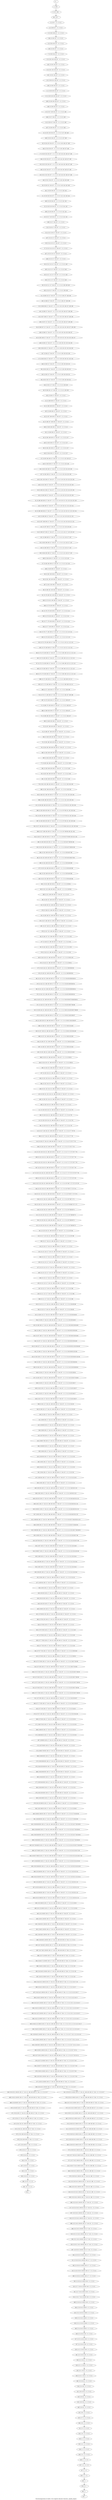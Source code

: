 digraph G {
graph [label="Tree-decomposition of width 15 for register allocator (function _handle_output)"]
0[label="0 | : "];
1[label="1 | 238 : "];
2[label="2 | 237 238 : "];
3[label="3 | 6 237 : 0 1 2 3 4 5 "];
4[label="4 | 6 236 237 : 0 1 2 3 4 5 "];
5[label="5 | 6 235 236 237 : 0 1 2 3 4 5 "];
6[label="6 | 6 234 235 237 : 0 1 2 3 4 5 "];
7[label="7 | 6 233 234 237 : 0 1 2 3 4 5 "];
8[label="8 | 6 232 233 234 237 : 0 1 2 3 4 5 "];
9[label="9 | 6 231 232 234 237 : 0 1 2 3 4 5 "];
10[label="10 | 6 230 231 234 237 : 0 1 2 3 4 5 "];
11[label="11 | 6 229 230 234 237 : 0 1 2 3 4 5 "];
12[label="12 | 6 228 229 230 234 237 : 0 1 2 3 4 5 "];
13[label="13 | 6 227 228 234 237 : 0 1 2 3 4 5 149 "];
14[label="14 | 6 226 227 234 237 : 0 1 2 3 4 5 149 "];
15[label="15 | 6 225 226 234 237 : 0 1 2 3 4 5 147 148 149 "];
16[label="16 | 6 224 225 234 237 : 0 1 2 3 4 5 145 146 147 148 "];
17[label="17 | 6 223 224 234 237 : 0 1 2 3 4 5 143 144 145 146 147 148 "];
18[label="18 | 6 222 223 234 237 : 0 1 2 3 4 5 143 144 145 146 147 148 "];
19[label="19 | 6 221 222 234 237 : 0 1 2 3 4 5 143 144 145 146 147 148 "];
20[label="20 | 6 220 221 234 237 : 0 1 2 3 4 5 143 144 145 146 "];
21[label="21 | 6 219 220 234 237 : 0 1 2 3 4 5 141 142 143 144 "];
22[label="22 | 6 218 219 234 237 : 0 1 2 3 4 5 141 142 "];
23[label="23 | 6 217 218 234 237 : 0 1 2 3 4 5 141 142 "];
24[label="24 | 6 216 217 234 237 : 0 1 2 3 4 5 "];
25[label="25 | 6 215 216 217 234 237 : 0 1 2 3 4 5 "];
26[label="26 | 6 214 215 217 234 237 : 0 1 2 3 4 5 "];
27[label="27 | 6 213 214 215 217 234 237 : 0 1 2 3 4 5 "];
28[label="28 | 6 212 213 217 234 237 : 0 1 2 3 4 5 140 "];
29[label="29 | 6 211 212 217 234 237 : 0 1 2 3 4 5 140 "];
30[label="30 | 6 210 211 217 234 237 : 0 1 2 3 4 5 138 139 140 "];
31[label="31 | 6 209 210 217 234 237 : 0 1 2 3 4 5 136 137 138 139 "];
32[label="32 | 6 208 209 217 234 237 : 0 1 2 3 4 5 132 133 136 137 138 139 "];
33[label="33 | 6 207 208 217 234 237 : 0 1 2 3 4 5 132 133 136 137 138 139 "];
34[label="34 | 6 206 207 217 234 237 : 0 1 2 3 4 5 132 133 134 135 136 137 138 139 "];
35[label="35 | 6 205 206 217 234 237 : 0 1 2 3 4 5 128 129 132 133 134 135 136 137 "];
36[label="36 | 6 204 205 217 234 237 : 0 1 2 3 4 5 128 129 132 133 134 135 "];
37[label="37 | 6 203 204 217 234 237 : 0 1 2 3 4 5 128 129 130 131 132 133 "];
38[label="38 | 6 202 203 217 234 237 : 0 1 2 3 4 5 128 129 130 131 "];
39[label="39 | 6 201 202 217 234 237 : 0 1 2 3 4 5 128 129 130 131 "];
40[label="40 | 6 200 201 217 234 237 : 0 1 2 3 4 5 128 129 "];
41[label="41 | 6 199 200 217 234 237 : 0 1 2 3 4 5 "];
42[label="42 | 6 198 199 200 217 234 237 : 0 1 2 3 4 5 "];
43[label="43 | 6 197 198 200 217 234 237 : 0 1 2 3 4 5 "];
44[label="44 | 6 196 197 198 200 217 234 237 : 0 1 2 3 4 5 "];
45[label="45 | 6 195 196 200 217 234 237 : 0 1 2 3 4 5 127 "];
46[label="46 | 6 194 195 200 217 234 237 : 0 1 2 3 4 5 127 "];
47[label="47 | 6 193 194 200 217 234 237 : 0 1 2 3 4 5 125 126 127 "];
48[label="48 | 6 192 193 200 217 234 237 : 0 1 2 3 4 5 123 124 125 126 "];
49[label="49 | 6 191 192 200 217 234 237 : 0 1 2 3 4 5 119 120 123 124 125 126 "];
50[label="50 | 6 190 191 200 217 234 237 : 0 1 2 3 4 5 119 120 123 124 125 126 "];
51[label="51 | 6 189 190 200 217 234 237 : 0 1 2 3 4 5 119 120 121 122 123 124 125 126 "];
52[label="52 | 6 188 189 200 217 234 237 : 0 1 2 3 4 5 115 116 119 120 121 122 123 124 "];
53[label="53 | 6 187 188 200 217 234 237 : 0 1 2 3 4 5 115 116 119 120 121 122 "];
54[label="54 | 6 186 187 200 217 234 237 : 0 1 2 3 4 5 115 116 117 118 119 120 "];
55[label="55 | 6 185 186 200 217 234 237 : 0 1 2 3 4 5 115 116 117 118 "];
56[label="56 | 6 184 185 200 217 234 237 : 0 1 2 3 4 5 115 116 117 118 "];
57[label="57 | 6 183 184 200 217 234 237 : 0 1 2 3 4 5 115 116 "];
58[label="58 | 6 182 183 200 217 234 237 : 0 1 2 3 4 5 "];
59[label="59 | 6 181 182 183 200 217 234 237 : 0 1 2 3 4 5 "];
60[label="60 | 6 180 181 183 200 217 234 237 : 0 1 2 3 4 5 "];
61[label="61 | 6 179 180 181 183 200 217 234 237 : 0 1 2 3 4 5 "];
62[label="62 | 6 178 179 183 200 217 234 237 : 0 1 2 3 4 5 114 "];
63[label="63 | 6 177 178 183 200 217 234 237 : 0 1 2 3 4 5 114 "];
64[label="64 | 6 176 177 183 200 217 234 237 : 0 1 2 3 4 5 112 113 114 "];
65[label="65 | 6 175 176 183 200 217 234 237 : 0 1 2 3 4 5 110 111 112 113 "];
66[label="66 | 6 174 175 183 200 217 234 237 : 0 1 2 3 4 5 108 109 110 111 112 113 "];
67[label="67 | 6 173 174 183 200 217 234 237 : 0 1 2 3 4 5 108 109 110 111 112 113 "];
68[label="68 | 6 172 173 183 200 217 234 237 : 0 1 2 3 4 5 108 109 110 111 112 113 "];
69[label="69 | 6 171 172 183 200 217 234 237 : 0 1 2 3 4 5 108 109 110 111 "];
70[label="70 | 6 170 171 183 200 217 234 237 : 0 1 2 3 4 5 106 107 108 109 "];
71[label="71 | 6 169 170 183 200 217 234 237 : 0 1 2 3 4 5 106 107 "];
72[label="72 | 6 168 169 183 200 217 234 237 : 0 1 2 3 4 5 106 107 "];
73[label="73 | 6 167 168 183 200 217 234 237 : 0 1 2 3 4 5 "];
74[label="74 | 6 166 167 168 183 200 217 234 237 : 0 1 2 3 4 5 "];
75[label="75 | 6 165 166 168 183 200 217 234 237 : 0 1 2 3 4 5 "];
76[label="76 | 6 164 165 166 168 183 200 217 234 237 : 0 1 2 3 4 5 "];
77[label="77 | 6 163 164 168 183 200 217 234 237 : 0 1 2 3 4 5 105 "];
78[label="78 | 6 162 163 168 183 200 217 234 237 : 0 1 2 3 4 5 105 "];
79[label="79 | 6 161 162 168 183 200 217 234 237 : 0 1 2 3 4 5 103 104 105 "];
80[label="80 | 6 160 161 168 183 200 217 234 237 : 0 1 2 3 4 5 101 102 103 104 "];
81[label="81 | 6 159 160 168 183 200 217 234 237 : 0 1 2 3 4 5 97 98 101 102 103 104 "];
82[label="82 | 6 158 159 168 183 200 217 234 237 : 0 1 2 3 4 5 97 98 101 102 103 104 "];
83[label="83 | 6 157 158 168 183 200 217 234 237 : 0 1 2 3 4 5 97 98 99 100 101 102 103 104 "];
84[label="84 | 6 156 157 168 183 200 217 234 237 : 0 1 2 3 4 5 93 94 97 98 99 100 101 102 "];
85[label="85 | 6 155 156 168 183 200 217 234 237 : 0 1 2 3 4 5 93 94 97 98 99 100 "];
86[label="86 | 6 154 155 168 183 200 217 234 237 : 0 1 2 3 4 5 93 94 95 96 97 98 "];
87[label="87 | 6 153 154 168 183 200 217 234 237 : 0 1 2 3 4 5 93 94 95 96 "];
88[label="88 | 6 152 153 168 183 200 217 234 237 : 0 1 2 3 4 5 93 94 95 96 "];
89[label="89 | 6 151 152 168 183 200 217 234 237 : 0 1 2 3 4 5 93 94 "];
90[label="90 | 6 150 151 168 183 200 217 234 237 : 0 1 2 3 4 5 "];
91[label="91 | 6 149 150 151 168 183 200 217 234 237 : 0 1 2 3 4 5 "];
92[label="92 | 6 148 149 151 168 183 200 217 234 237 : 0 1 2 3 4 5 "];
93[label="93 | 6 147 148 149 151 168 183 200 217 234 237 : 0 1 2 3 4 5 "];
94[label="94 | 6 146 147 151 168 183 200 217 234 237 : 0 1 2 3 4 5 92 "];
95[label="95 | 6 145 146 151 168 183 200 217 234 237 : 0 1 2 3 4 5 92 "];
96[label="96 | 6 144 145 151 168 183 200 217 234 237 : 0 1 2 3 4 5 90 91 92 "];
97[label="97 | 6 143 144 151 168 183 200 217 234 237 : 0 1 2 3 4 5 88 89 90 91 "];
98[label="98 | 6 142 143 151 168 183 200 217 234 237 : 0 1 2 3 4 5 84 85 88 89 90 91 "];
99[label="99 | 6 141 142 151 168 183 200 217 234 237 : 0 1 2 3 4 5 84 85 88 89 90 91 "];
100[label="100 | 6 140 141 151 168 183 200 217 234 237 : 0 1 2 3 4 5 84 85 86 87 88 89 90 91 "];
101[label="101 | 6 139 140 151 168 183 200 217 234 237 : 0 1 2 3 4 5 80 81 84 85 86 87 88 89 "];
102[label="102 | 6 138 139 151 168 183 200 217 234 237 : 0 1 2 3 4 5 80 81 84 85 86 87 "];
103[label="103 | 6 137 138 151 168 183 200 217 234 237 : 0 1 2 3 4 5 80 81 82 83 84 85 "];
104[label="104 | 6 136 137 151 168 183 200 217 234 237 : 0 1 2 3 4 5 80 81 82 83 "];
105[label="105 | 6 135 136 151 168 183 200 217 234 237 : 0 1 2 3 4 5 80 81 82 83 "];
106[label="106 | 6 134 135 151 168 183 200 217 234 237 : 0 1 2 3 4 5 80 81 "];
107[label="107 | 6 133 134 151 168 183 200 217 234 237 : 0 1 2 3 4 5 "];
108[label="108 | 6 132 133 134 151 168 183 200 217 234 237 : 0 1 2 3 4 5 "];
109[label="109 | 6 131 132 134 151 168 183 200 217 234 237 : 0 1 2 3 4 5 "];
110[label="110 | 6 130 131 132 134 151 168 183 200 217 234 237 : 0 1 2 3 4 5 "];
111[label="111 | 6 129 130 134 151 168 183 200 217 234 237 : 0 1 2 3 4 5 79 "];
112[label="112 | 6 128 129 134 151 168 183 200 217 234 237 : 0 1 2 3 4 5 79 "];
113[label="113 | 6 127 128 134 151 168 183 200 217 234 237 : 0 1 2 3 4 5 77 78 79 "];
114[label="114 | 6 126 127 134 151 168 183 200 217 234 237 : 0 1 2 3 4 5 75 76 77 78 "];
115[label="115 | 6 125 126 134 151 168 183 200 217 234 237 : 0 1 2 3 4 5 71 72 75 76 77 78 "];
116[label="116 | 6 124 125 134 151 168 183 200 217 234 237 : 0 1 2 3 4 5 71 72 75 76 77 78 "];
117[label="117 | 6 123 124 134 151 168 183 200 217 234 237 : 0 1 2 3 4 5 71 72 73 74 75 76 77 78 "];
118[label="118 | 6 122 123 134 151 168 183 200 217 234 237 : 0 1 2 3 4 5 67 68 71 72 73 74 75 76 "];
119[label="119 | 6 121 122 134 151 168 183 200 217 234 237 : 0 1 2 3 4 5 67 68 71 72 73 74 "];
120[label="120 | 6 120 121 134 151 168 183 200 217 234 237 : 0 1 2 3 4 5 67 68 69 70 71 72 "];
121[label="121 | 6 119 120 134 151 168 183 200 217 234 237 : 0 1 2 3 4 5 67 68 69 70 "];
122[label="122 | 6 118 119 134 151 168 183 200 217 234 237 : 0 1 2 3 4 5 67 68 69 70 "];
123[label="123 | 6 117 118 134 151 168 183 200 217 234 237 : 0 1 2 3 4 5 67 68 "];
124[label="124 | 6 116 117 134 151 168 183 200 217 234 237 : 0 1 2 3 4 5 "];
125[label="125 | 6 115 116 117 134 151 168 183 200 217 234 237 : 0 1 2 3 4 5 "];
126[label="126 | 6 114 115 117 134 151 168 183 200 217 234 237 : 0 1 2 3 4 5 "];
127[label="127 | 6 113 114 115 117 134 151 168 183 200 217 234 237 : 0 1 2 3 4 5 "];
128[label="128 | 6 112 113 117 134 151 168 183 200 217 234 237 : 0 1 2 3 4 5 66 "];
129[label="129 | 6 111 112 117 134 151 168 183 200 217 234 237 : 0 1 2 3 4 5 66 "];
130[label="130 | 6 110 111 117 134 151 168 183 200 217 234 237 : 0 1 2 3 4 5 64 65 66 "];
131[label="131 | 6 109 110 117 134 151 168 183 200 217 234 237 : 0 1 2 3 4 5 62 63 64 65 "];
132[label="132 | 6 108 109 117 134 151 168 183 200 217 234 237 : 0 1 2 3 4 5 58 59 62 63 64 65 "];
133[label="133 | 6 107 108 117 134 151 168 183 200 217 234 237 : 0 1 2 3 4 5 58 59 62 63 64 65 "];
134[label="134 | 6 106 107 117 134 151 168 183 200 217 234 237 : 0 1 2 3 4 5 58 59 60 61 62 63 64 65 "];
135[label="135 | 6 105 106 117 134 151 168 183 200 217 234 237 : 0 1 2 3 4 5 54 55 58 59 60 61 62 63 "];
136[label="136 | 6 104 105 117 134 151 168 183 200 217 234 237 : 0 1 2 3 4 5 54 55 58 59 60 61 "];
137[label="137 | 6 103 104 117 134 151 168 183 200 217 234 237 : 0 1 2 3 4 5 54 55 56 57 58 59 "];
138[label="138 | 6 102 103 117 134 151 168 183 200 217 234 237 : 0 1 2 3 4 5 54 55 56 57 "];
139[label="139 | 6 101 102 117 134 151 168 183 200 217 234 237 : 0 1 2 3 4 5 54 55 56 57 "];
140[label="140 | 6 100 101 117 134 151 168 183 200 217 234 237 : 0 1 2 3 4 5 54 55 "];
141[label="141 | 6 99 100 117 134 151 168 183 200 217 234 237 : 0 1 2 3 4 5 "];
142[label="142 | 6 98 99 100 117 134 151 168 183 200 217 234 237 : 0 1 2 3 4 5 "];
143[label="143 | 6 97 98 100 117 134 151 168 183 200 217 234 237 : 0 1 2 3 4 5 "];
144[label="144 | 6 96 97 98 100 117 134 151 168 183 200 217 234 237 : 0 1 2 3 4 5 "];
145[label="145 | 6 95 96 100 117 134 151 168 183 200 217 234 237 : 0 1 2 3 4 5 53 "];
146[label="146 | 6 94 95 100 117 134 151 168 183 200 217 234 237 : 0 1 2 3 4 5 53 "];
147[label="147 | 6 93 94 100 117 134 151 168 183 200 217 234 237 : 0 1 2 3 4 5 51 52 53 "];
148[label="148 | 6 92 93 100 117 134 151 168 183 200 217 234 237 : 0 1 2 3 4 5 49 50 51 52 "];
149[label="149 | 6 91 92 100 117 134 151 168 183 200 217 234 237 : 0 1 2 3 4 5 45 46 49 50 51 52 "];
150[label="150 | 6 90 91 100 117 134 151 168 183 200 217 234 237 : 0 1 2 3 4 5 45 46 49 50 51 52 "];
151[label="151 | 6 89 90 100 117 134 151 168 183 200 217 234 237 : 0 1 2 3 4 5 45 46 47 48 49 50 51 52 "];
152[label="152 | 6 88 89 100 117 134 151 168 183 200 217 234 237 : 0 1 2 3 4 5 41 42 45 46 47 48 49 50 "];
153[label="153 | 6 87 88 100 117 134 151 168 183 200 217 234 237 : 0 1 2 3 4 5 41 42 45 46 47 48 "];
154[label="154 | 6 86 87 100 117 134 151 168 183 200 217 234 237 : 0 1 2 3 4 5 41 42 43 44 45 46 "];
155[label="155 | 6 85 86 100 117 134 151 168 183 200 217 234 237 : 0 1 2 3 4 5 41 42 43 44 "];
156[label="156 | 6 84 85 100 117 134 151 168 183 200 217 234 237 : 0 1 2 3 4 5 41 42 43 44 "];
157[label="157 | 6 83 84 100 117 134 151 168 183 200 217 234 237 : 0 1 2 3 4 5 41 42 "];
158[label="158 | 6 82 83 100 117 134 151 168 183 200 217 234 237 : 0 1 2 3 4 5 "];
159[label="159 | 6 81 82 83 100 117 134 151 168 183 200 217 234 237 : 0 1 2 3 4 5 "];
160[label="160 | 6 80 81 83 100 117 134 151 168 183 200 217 234 237 : 0 1 2 3 4 5 "];
161[label="161 | 6 79 80 81 83 100 117 134 151 168 183 200 217 234 237 : 0 1 2 3 4 5 "];
162[label="162 | 6 78 79 83 100 117 134 151 168 183 200 217 234 237 : 0 1 2 3 4 5 40 "];
163[label="163 | 6 77 78 83 100 117 134 151 168 183 200 217 234 237 : 0 1 2 3 4 5 40 "];
164[label="164 | 6 76 77 83 100 117 134 151 168 183 200 217 234 237 : 0 1 2 3 4 5 38 39 40 "];
165[label="165 | 6 75 76 83 100 117 134 151 168 183 200 217 234 237 : 0 1 2 3 4 5 36 37 38 39 "];
166[label="166 | 6 74 75 83 100 117 134 151 168 183 200 217 234 237 : 0 1 2 3 4 5 34 35 36 37 38 39 "];
167[label="167 | 6 73 74 83 100 117 134 151 168 183 200 217 234 237 : 0 1 2 3 4 5 34 35 36 37 38 39 "];
168[label="168 | 6 72 73 83 100 117 134 151 168 183 200 217 234 237 : 0 1 2 3 4 5 34 35 36 37 38 39 "];
169[label="169 | 6 71 72 83 100 117 134 151 168 183 200 217 234 237 : 0 1 2 3 4 5 34 35 36 37 "];
170[label="170 | 6 70 71 83 100 117 134 151 168 183 200 217 234 237 : 0 1 2 3 4 5 32 33 34 35 "];
171[label="171 | 6 69 70 83 100 117 134 151 168 183 200 217 234 237 : 0 1 2 3 4 5 32 33 "];
172[label="172 | 6 68 69 83 100 117 134 151 168 183 200 217 234 237 : 0 1 2 3 4 5 32 33 "];
173[label="173 | 6 67 68 83 100 117 134 151 168 183 200 217 234 237 : 0 1 2 3 4 5 "];
174[label="174 | 6 66 67 68 83 100 117 134 151 168 183 200 217 234 237 : 0 1 2 3 4 5 "];
175[label="175 | 6 65 66 68 83 100 117 134 151 168 183 200 217 234 237 : 0 1 2 3 4 5 "];
176[label="176 | 6 64 65 66 68 83 100 117 134 151 168 183 200 217 234 237 : 0 1 2 3 4 5 "];
177[label="177 | 6 63 64 68 83 100 117 134 151 168 183 200 217 234 237 : 0 1 2 3 4 5 31 "];
178[label="178 | 6 62 63 68 83 100 117 134 151 168 183 200 217 234 237 : 0 1 2 3 4 5 31 "];
179[label="179 | 6 61 62 68 83 100 117 134 151 168 183 200 217 234 237 : 0 1 2 3 4 5 29 30 31 "];
180[label="180 | 6 60 61 68 83 100 117 134 151 168 183 200 217 234 237 : 0 1 2 3 4 5 27 28 29 30 "];
181[label="181 | 6 59 60 68 83 100 117 134 151 168 183 200 217 234 237 : 0 1 2 3 4 5 23 24 27 28 29 30 "];
182[label="182 | 6 58 59 68 83 100 117 134 151 168 183 200 217 234 237 : 0 1 2 3 4 5 23 24 27 28 29 30 "];
183[label="183 | 6 57 58 68 83 100 117 134 151 168 183 200 217 234 237 : 0 1 2 3 4 5 23 24 25 26 27 28 29 30 "];
184[label="184 | 6 56 57 68 83 100 117 134 151 168 183 200 217 234 237 : 0 1 2 3 4 5 19 20 23 24 25 26 27 28 "];
185[label="185 | 6 55 56 68 83 100 117 134 151 168 183 200 217 234 237 : 0 1 2 3 4 5 19 20 23 24 25 26 "];
186[label="186 | 6 54 55 68 83 100 117 134 151 168 183 200 217 234 237 : 0 1 2 3 4 5 19 20 21 22 23 24 "];
187[label="187 | 6 53 54 68 83 100 117 134 151 168 183 200 217 234 237 : 0 1 2 3 4 5 19 20 21 22 "];
188[label="188 | 6 52 53 68 83 100 117 134 151 168 183 200 217 234 237 : 0 1 2 3 4 5 19 20 21 22 "];
189[label="189 | 6 51 52 68 83 100 117 134 151 168 183 200 217 234 237 : 0 1 2 3 4 5 19 20 "];
190[label="190 | 6 50 51 68 83 100 117 134 151 168 183 200 217 234 237 : 0 1 2 3 4 5 "];
191[label="191 | 6 49 50 51 68 83 100 117 134 151 168 183 200 217 234 237 : 0 1 2 3 4 5 "];
192[label="192 | 6 48 49 51 68 83 100 117 134 151 168 183 200 217 234 237 : 0 1 2 3 4 5 "];
193[label="193 | 6 47 48 49 51 68 83 100 117 134 151 168 183 200 217 234 : 0 1 2 3 4 5 "];
194[label="194 | 6 46 47 51 68 83 100 117 134 151 168 183 200 217 234 : 0 1 2 3 4 5 18 "];
195[label="195 | 6 45 46 51 68 83 100 117 134 151 168 183 200 217 234 : 0 1 2 3 4 5 18 "];
196[label="196 | 6 44 45 51 68 83 100 117 134 151 168 183 200 217 234 : 0 1 2 3 4 5 16 17 18 "];
197[label="197 | 6 43 44 51 68 83 100 117 134 151 168 183 200 217 234 : 0 1 2 3 4 5 14 15 16 17 "];
198[label="198 | 6 42 43 51 68 83 100 117 134 151 168 183 200 217 234 : 0 1 2 3 4 5 10 11 14 15 16 17 "];
199[label="199 | 6 41 42 51 68 83 100 117 134 151 168 183 200 217 234 : 0 1 2 3 4 5 10 11 14 15 16 17 "];
200[label="200 | 6 40 41 51 68 83 100 117 134 151 168 183 200 217 234 : 0 1 2 3 4 5 10 11 12 13 14 15 16 17 "];
201[label="201 | 6 39 40 51 68 83 100 117 134 151 168 183 200 217 234 : 0 1 2 3 4 5 6 7 10 11 12 13 14 15 "];
202[label="202 | 6 38 39 51 68 83 100 117 134 151 168 183 200 217 234 : 0 1 2 3 4 5 6 7 10 11 12 13 "];
203[label="203 | 6 37 38 51 68 83 100 117 134 151 168 183 200 217 234 : 0 1 2 3 4 5 6 7 8 9 10 11 "];
204[label="204 | 6 36 37 51 68 83 100 117 134 151 168 183 200 217 234 : 0 1 2 3 4 5 6 7 8 9 "];
205[label="205 | 6 35 36 51 68 83 100 117 134 151 168 183 200 217 234 : 0 1 2 3 4 5 6 7 8 9 "];
206[label="206 | 6 34 35 51 68 83 100 117 134 151 168 183 200 217 234 : 0 1 2 3 4 5 6 7 "];
207[label="207 | 6 33 34 : 0 1 2 3 4 5 "];
208[label="208 | 6 32 33 : 0 1 2 3 4 5 "];
209[label="209 | 6 31 34 51 68 83 100 117 134 151 168 183 200 217 234 : 0 1 2 3 4 5 "];
210[label="210 | 6 30 31 34 51 68 83 100 117 134 151 168 183 200 217 : 0 1 2 3 4 5 "];
211[label="211 | 6 29 30 34 51 68 83 100 117 134 151 168 183 200 : 0 1 2 3 4 5 "];
212[label="212 | 6 28 29 34 51 68 83 100 117 134 151 168 183 200 : 0 1 2 3 4 5 "];
213[label="213 | 6 27 28 34 51 68 83 100 117 134 151 168 183 : 0 1 2 3 4 5 "];
214[label="214 | 6 26 27 34 51 68 83 100 117 134 151 168 183 : 0 1 2 3 4 5 "];
215[label="215 | 6 25 26 34 51 68 83 100 117 134 151 168 : 0 1 2 3 4 5 "];
216[label="216 | 6 24 25 34 51 68 83 100 117 134 151 168 : 0 1 2 3 4 5 "];
217[label="217 | 6 23 24 34 51 68 83 100 117 134 151 : 0 1 2 3 4 5 "];
218[label="218 | 6 22 23 34 51 68 83 100 117 134 151 : 0 1 2 3 4 5 "];
219[label="219 | 6 21 22 34 51 68 83 100 117 134 : 0 1 2 3 4 5 "];
220[label="220 | 6 20 21 34 51 68 83 100 117 134 : 0 1 2 3 4 5 "];
221[label="221 | 6 19 20 34 51 68 83 100 117 : 0 1 2 3 4 5 "];
222[label="222 | 6 18 19 34 51 68 83 100 117 : 0 1 2 3 4 5 "];
223[label="223 | 6 17 18 34 51 68 83 100 : 0 1 2 3 4 5 "];
224[label="224 | 6 16 17 34 51 68 83 100 : 0 1 2 3 4 5 "];
225[label="225 | 6 15 16 34 51 68 83 : 0 1 2 3 4 5 "];
226[label="226 | 6 14 15 34 51 68 83 : 0 1 2 3 4 5 "];
227[label="227 | 6 13 14 34 51 68 : 0 1 2 3 4 5 "];
228[label="228 | 6 12 13 34 51 68 : 0 1 2 3 4 5 "];
229[label="229 | 6 11 12 34 51 : 0 1 2 3 4 5 "];
230[label="230 | 6 10 11 34 51 : 0 1 2 3 4 5 "];
231[label="231 | 6 9 10 34 : 0 1 2 3 4 5 "];
232[label="232 | 6 8 9 34 : 0 1 2 3 4 5 "];
233[label="233 | 6 7 8 : 0 1 2 3 4 5 "];
234[label="234 | 5 6 : 0 1 2 3 4 5 "];
235[label="235 | 4 5 : 0 1 2 3 4 5 "];
236[label="236 | 3 4 : 0 1 2 3 4 5 "];
237[label="237 | 2 3 : 0 1 2 3 "];
238[label="238 | 1 2 : 0 1 "];
239[label="239 | 0 1 : "];
240[label="240 | 6 34 35 51 68 83 100 117 134 151 168 183 200 217 234 : 0 1 2 3 4 5 6 7 "];
241[label="241 | 6 34 35 51 68 83 100 117 134 151 168 183 200 217 234 : 0 1 2 3 4 5 6 7 "];
242[label="242 | : "];
243[label="243 | 6 33 : 0 1 2 3 4 5 "];
244[label="244 | 6 34 : 0 1 2 3 4 5 "];
245[label="245 | : "];
246[label="246 | 1 : "];
247[label="247 | 2 : 0 1 "];
248[label="248 | 3 : 0 1 2 3 "];
249[label="249 | 4 : 0 1 2 3 4 5 "];
250[label="250 | 5 : 0 1 2 3 4 5 "];
251[label="251 | 6 : 0 1 2 3 4 5 "];
252[label="252 | 6 8 : 0 1 2 3 4 5 "];
253[label="253 | 6 9 34 : 0 1 2 3 4 5 "];
254[label="254 | 6 10 34 : 0 1 2 3 4 5 "];
255[label="255 | 6 11 34 51 : 0 1 2 3 4 5 "];
256[label="256 | 6 12 34 51 : 0 1 2 3 4 5 "];
257[label="257 | 6 13 34 51 68 : 0 1 2 3 4 5 "];
258[label="258 | 6 14 34 51 68 : 0 1 2 3 4 5 "];
259[label="259 | 6 15 34 51 68 83 : 0 1 2 3 4 5 "];
260[label="260 | 6 16 34 51 68 83 : 0 1 2 3 4 5 "];
261[label="261 | 6 17 34 51 68 83 100 : 0 1 2 3 4 5 "];
262[label="262 | 6 18 34 51 68 83 100 : 0 1 2 3 4 5 "];
263[label="263 | 6 19 34 51 68 83 100 117 : 0 1 2 3 4 5 "];
264[label="264 | 6 20 34 51 68 83 100 117 : 0 1 2 3 4 5 "];
265[label="265 | 6 21 34 51 68 83 100 117 134 : 0 1 2 3 4 5 "];
266[label="266 | 6 22 34 51 68 83 100 117 134 : 0 1 2 3 4 5 "];
267[label="267 | 6 23 34 51 68 83 100 117 134 151 : 0 1 2 3 4 5 "];
268[label="268 | 6 24 34 51 68 83 100 117 134 151 : 0 1 2 3 4 5 "];
269[label="269 | 6 25 34 51 68 83 100 117 134 151 168 : 0 1 2 3 4 5 "];
270[label="270 | 6 26 34 51 68 83 100 117 134 151 168 : 0 1 2 3 4 5 "];
271[label="271 | 6 27 34 51 68 83 100 117 134 151 168 183 : 0 1 2 3 4 5 "];
272[label="272 | 6 28 34 51 68 83 100 117 134 151 168 183 : 0 1 2 3 4 5 "];
273[label="273 | 6 29 34 51 68 83 100 117 134 151 168 183 200 : 0 1 2 3 4 5 "];
274[label="274 | 6 30 34 51 68 83 100 117 134 151 168 183 200 : 0 1 2 3 4 5 "];
275[label="275 | 6 31 34 51 68 83 100 117 134 151 168 183 200 217 : 0 1 2 3 4 5 "];
276[label="276 | 6 34 51 68 83 100 117 134 151 168 183 200 217 234 : 0 1 2 3 4 5 "];
277[label="277 | 6 35 51 68 83 100 117 134 151 168 183 200 217 234 : 0 1 2 3 4 5 6 7 "];
278[label="278 | 6 36 51 68 83 100 117 134 151 168 183 200 217 234 : 0 1 2 3 4 5 6 7 8 9 "];
279[label="279 | 6 37 51 68 83 100 117 134 151 168 183 200 217 234 : 0 1 2 3 4 5 6 7 8 9 "];
280[label="280 | 6 38 51 68 83 100 117 134 151 168 183 200 217 234 : 0 1 2 3 4 5 6 7 10 11 "];
281[label="281 | 6 39 51 68 83 100 117 134 151 168 183 200 217 234 : 0 1 2 3 4 5 6 7 10 11 12 13 "];
282[label="282 | 6 40 51 68 83 100 117 134 151 168 183 200 217 234 : 0 1 2 3 4 5 10 11 12 13 14 15 "];
283[label="283 | 6 41 51 68 83 100 117 134 151 168 183 200 217 234 : 0 1 2 3 4 5 10 11 14 15 16 17 "];
284[label="284 | 6 42 51 68 83 100 117 134 151 168 183 200 217 234 : 0 1 2 3 4 5 10 11 14 15 16 17 "];
285[label="285 | 6 43 51 68 83 100 117 134 151 168 183 200 217 234 : 0 1 2 3 4 5 14 15 16 17 "];
286[label="286 | 6 44 51 68 83 100 117 134 151 168 183 200 217 234 : 0 1 2 3 4 5 16 17 "];
287[label="287 | 6 45 51 68 83 100 117 134 151 168 183 200 217 234 : 0 1 2 3 4 5 18 "];
288[label="288 | 6 46 51 68 83 100 117 134 151 168 183 200 217 234 : 0 1 2 3 4 5 18 "];
289[label="289 | 6 47 51 68 83 100 117 134 151 168 183 200 217 234 : 0 1 2 3 4 5 "];
290[label="290 | 6 48 49 51 68 83 100 117 134 151 168 183 200 217 234 : 0 1 2 3 4 5 "];
291[label="291 | 6 49 51 68 83 100 117 134 151 168 183 200 217 234 237 : 0 1 2 3 4 5 "];
292[label="292 | 6 51 68 83 100 117 134 151 168 183 200 217 234 237 : 0 1 2 3 4 5 "];
293[label="293 | 6 52 68 83 100 117 134 151 168 183 200 217 234 237 : 0 1 2 3 4 5 19 20 "];
294[label="294 | 6 53 68 83 100 117 134 151 168 183 200 217 234 237 : 0 1 2 3 4 5 19 20 21 22 "];
295[label="295 | 6 54 68 83 100 117 134 151 168 183 200 217 234 237 : 0 1 2 3 4 5 19 20 21 22 "];
296[label="296 | 6 55 68 83 100 117 134 151 168 183 200 217 234 237 : 0 1 2 3 4 5 19 20 23 24 "];
297[label="297 | 6 56 68 83 100 117 134 151 168 183 200 217 234 237 : 0 1 2 3 4 5 19 20 23 24 25 26 "];
298[label="298 | 6 57 68 83 100 117 134 151 168 183 200 217 234 237 : 0 1 2 3 4 5 23 24 25 26 27 28 "];
299[label="299 | 6 58 68 83 100 117 134 151 168 183 200 217 234 237 : 0 1 2 3 4 5 23 24 27 28 29 30 "];
300[label="300 | 6 59 68 83 100 117 134 151 168 183 200 217 234 237 : 0 1 2 3 4 5 23 24 27 28 29 30 "];
301[label="301 | 6 60 68 83 100 117 134 151 168 183 200 217 234 237 : 0 1 2 3 4 5 27 28 29 30 "];
302[label="302 | 6 61 68 83 100 117 134 151 168 183 200 217 234 237 : 0 1 2 3 4 5 29 30 "];
303[label="303 | 6 62 68 83 100 117 134 151 168 183 200 217 234 237 : 0 1 2 3 4 5 31 "];
304[label="304 | 6 63 68 83 100 117 134 151 168 183 200 217 234 237 : 0 1 2 3 4 5 31 "];
305[label="305 | 6 64 68 83 100 117 134 151 168 183 200 217 234 237 : 0 1 2 3 4 5 "];
306[label="306 | 6 66 68 83 100 117 134 151 168 183 200 217 234 237 : 0 1 2 3 4 5 "];
307[label="307 | 6 68 83 100 117 134 151 168 183 200 217 234 237 : 0 1 2 3 4 5 "];
308[label="308 | 6 69 83 100 117 134 151 168 183 200 217 234 237 : 0 1 2 3 4 5 32 33 "];
309[label="309 | 6 70 83 100 117 134 151 168 183 200 217 234 237 : 0 1 2 3 4 5 32 33 "];
310[label="310 | 6 71 83 100 117 134 151 168 183 200 217 234 237 : 0 1 2 3 4 5 34 35 "];
311[label="311 | 6 72 83 100 117 134 151 168 183 200 217 234 237 : 0 1 2 3 4 5 34 35 36 37 "];
312[label="312 | 6 73 83 100 117 134 151 168 183 200 217 234 237 : 0 1 2 3 4 5 34 35 36 37 38 39 "];
313[label="313 | 6 74 83 100 117 134 151 168 183 200 217 234 237 : 0 1 2 3 4 5 34 35 36 37 38 39 "];
314[label="314 | 6 75 83 100 117 134 151 168 183 200 217 234 237 : 0 1 2 3 4 5 36 37 38 39 "];
315[label="315 | 6 76 83 100 117 134 151 168 183 200 217 234 237 : 0 1 2 3 4 5 38 39 "];
316[label="316 | 6 77 83 100 117 134 151 168 183 200 217 234 237 : 0 1 2 3 4 5 40 "];
317[label="317 | 6 78 83 100 117 134 151 168 183 200 217 234 237 : 0 1 2 3 4 5 40 "];
318[label="318 | 6 79 83 100 117 134 151 168 183 200 217 234 237 : 0 1 2 3 4 5 "];
319[label="319 | 6 81 83 100 117 134 151 168 183 200 217 234 237 : 0 1 2 3 4 5 "];
320[label="320 | 6 83 100 117 134 151 168 183 200 217 234 237 : 0 1 2 3 4 5 "];
321[label="321 | 6 84 100 117 134 151 168 183 200 217 234 237 : 0 1 2 3 4 5 41 42 "];
322[label="322 | 6 85 100 117 134 151 168 183 200 217 234 237 : 0 1 2 3 4 5 41 42 43 44 "];
323[label="323 | 6 86 100 117 134 151 168 183 200 217 234 237 : 0 1 2 3 4 5 41 42 43 44 "];
324[label="324 | 6 87 100 117 134 151 168 183 200 217 234 237 : 0 1 2 3 4 5 41 42 45 46 "];
325[label="325 | 6 88 100 117 134 151 168 183 200 217 234 237 : 0 1 2 3 4 5 41 42 45 46 47 48 "];
326[label="326 | 6 89 100 117 134 151 168 183 200 217 234 237 : 0 1 2 3 4 5 45 46 47 48 49 50 "];
327[label="327 | 6 90 100 117 134 151 168 183 200 217 234 237 : 0 1 2 3 4 5 45 46 49 50 51 52 "];
328[label="328 | 6 91 100 117 134 151 168 183 200 217 234 237 : 0 1 2 3 4 5 45 46 49 50 51 52 "];
329[label="329 | 6 92 100 117 134 151 168 183 200 217 234 237 : 0 1 2 3 4 5 49 50 51 52 "];
330[label="330 | 6 93 100 117 134 151 168 183 200 217 234 237 : 0 1 2 3 4 5 51 52 "];
331[label="331 | 6 94 100 117 134 151 168 183 200 217 234 237 : 0 1 2 3 4 5 53 "];
332[label="332 | 6 95 100 117 134 151 168 183 200 217 234 237 : 0 1 2 3 4 5 53 "];
333[label="333 | 6 96 100 117 134 151 168 183 200 217 234 237 : 0 1 2 3 4 5 "];
334[label="334 | 6 98 100 117 134 151 168 183 200 217 234 237 : 0 1 2 3 4 5 "];
335[label="335 | 6 100 117 134 151 168 183 200 217 234 237 : 0 1 2 3 4 5 "];
336[label="336 | 6 101 117 134 151 168 183 200 217 234 237 : 0 1 2 3 4 5 54 55 "];
337[label="337 | 6 102 117 134 151 168 183 200 217 234 237 : 0 1 2 3 4 5 54 55 56 57 "];
338[label="338 | 6 103 117 134 151 168 183 200 217 234 237 : 0 1 2 3 4 5 54 55 56 57 "];
339[label="339 | 6 104 117 134 151 168 183 200 217 234 237 : 0 1 2 3 4 5 54 55 58 59 "];
340[label="340 | 6 105 117 134 151 168 183 200 217 234 237 : 0 1 2 3 4 5 54 55 58 59 60 61 "];
341[label="341 | 6 106 117 134 151 168 183 200 217 234 237 : 0 1 2 3 4 5 58 59 60 61 62 63 "];
342[label="342 | 6 107 117 134 151 168 183 200 217 234 237 : 0 1 2 3 4 5 58 59 62 63 64 65 "];
343[label="343 | 6 108 117 134 151 168 183 200 217 234 237 : 0 1 2 3 4 5 58 59 62 63 64 65 "];
344[label="344 | 6 109 117 134 151 168 183 200 217 234 237 : 0 1 2 3 4 5 62 63 64 65 "];
345[label="345 | 6 110 117 134 151 168 183 200 217 234 237 : 0 1 2 3 4 5 64 65 "];
346[label="346 | 6 111 117 134 151 168 183 200 217 234 237 : 0 1 2 3 4 5 66 "];
347[label="347 | 6 112 117 134 151 168 183 200 217 234 237 : 0 1 2 3 4 5 66 "];
348[label="348 | 6 113 117 134 151 168 183 200 217 234 237 : 0 1 2 3 4 5 "];
349[label="349 | 6 115 117 134 151 168 183 200 217 234 237 : 0 1 2 3 4 5 "];
350[label="350 | 6 117 134 151 168 183 200 217 234 237 : 0 1 2 3 4 5 "];
351[label="351 | 6 118 134 151 168 183 200 217 234 237 : 0 1 2 3 4 5 67 68 "];
352[label="352 | 6 119 134 151 168 183 200 217 234 237 : 0 1 2 3 4 5 67 68 69 70 "];
353[label="353 | 6 120 134 151 168 183 200 217 234 237 : 0 1 2 3 4 5 67 68 69 70 "];
354[label="354 | 6 121 134 151 168 183 200 217 234 237 : 0 1 2 3 4 5 67 68 71 72 "];
355[label="355 | 6 122 134 151 168 183 200 217 234 237 : 0 1 2 3 4 5 67 68 71 72 73 74 "];
356[label="356 | 6 123 134 151 168 183 200 217 234 237 : 0 1 2 3 4 5 71 72 73 74 75 76 "];
357[label="357 | 6 124 134 151 168 183 200 217 234 237 : 0 1 2 3 4 5 71 72 75 76 77 78 "];
358[label="358 | 6 125 134 151 168 183 200 217 234 237 : 0 1 2 3 4 5 71 72 75 76 77 78 "];
359[label="359 | 6 126 134 151 168 183 200 217 234 237 : 0 1 2 3 4 5 75 76 77 78 "];
360[label="360 | 6 127 134 151 168 183 200 217 234 237 : 0 1 2 3 4 5 77 78 "];
361[label="361 | 6 128 134 151 168 183 200 217 234 237 : 0 1 2 3 4 5 79 "];
362[label="362 | 6 129 134 151 168 183 200 217 234 237 : 0 1 2 3 4 5 79 "];
363[label="363 | 6 130 134 151 168 183 200 217 234 237 : 0 1 2 3 4 5 "];
364[label="364 | 6 132 134 151 168 183 200 217 234 237 : 0 1 2 3 4 5 "];
365[label="365 | 6 134 151 168 183 200 217 234 237 : 0 1 2 3 4 5 "];
366[label="366 | 6 135 151 168 183 200 217 234 237 : 0 1 2 3 4 5 80 81 "];
367[label="367 | 6 136 151 168 183 200 217 234 237 : 0 1 2 3 4 5 80 81 82 83 "];
368[label="368 | 6 137 151 168 183 200 217 234 237 : 0 1 2 3 4 5 80 81 82 83 "];
369[label="369 | 6 138 151 168 183 200 217 234 237 : 0 1 2 3 4 5 80 81 84 85 "];
370[label="370 | 6 139 151 168 183 200 217 234 237 : 0 1 2 3 4 5 80 81 84 85 86 87 "];
371[label="371 | 6 140 151 168 183 200 217 234 237 : 0 1 2 3 4 5 84 85 86 87 88 89 "];
372[label="372 | 6 141 151 168 183 200 217 234 237 : 0 1 2 3 4 5 84 85 88 89 90 91 "];
373[label="373 | 6 142 151 168 183 200 217 234 237 : 0 1 2 3 4 5 84 85 88 89 90 91 "];
374[label="374 | 6 143 151 168 183 200 217 234 237 : 0 1 2 3 4 5 88 89 90 91 "];
375[label="375 | 6 144 151 168 183 200 217 234 237 : 0 1 2 3 4 5 90 91 "];
376[label="376 | 6 145 151 168 183 200 217 234 237 : 0 1 2 3 4 5 92 "];
377[label="377 | 6 146 151 168 183 200 217 234 237 : 0 1 2 3 4 5 92 "];
378[label="378 | 6 147 151 168 183 200 217 234 237 : 0 1 2 3 4 5 "];
379[label="379 | 6 149 151 168 183 200 217 234 237 : 0 1 2 3 4 5 "];
380[label="380 | 6 151 168 183 200 217 234 237 : 0 1 2 3 4 5 "];
381[label="381 | 6 152 168 183 200 217 234 237 : 0 1 2 3 4 5 93 94 "];
382[label="382 | 6 153 168 183 200 217 234 237 : 0 1 2 3 4 5 93 94 95 96 "];
383[label="383 | 6 154 168 183 200 217 234 237 : 0 1 2 3 4 5 93 94 95 96 "];
384[label="384 | 6 155 168 183 200 217 234 237 : 0 1 2 3 4 5 93 94 97 98 "];
385[label="385 | 6 156 168 183 200 217 234 237 : 0 1 2 3 4 5 93 94 97 98 99 100 "];
386[label="386 | 6 157 168 183 200 217 234 237 : 0 1 2 3 4 5 97 98 99 100 101 102 "];
387[label="387 | 6 158 168 183 200 217 234 237 : 0 1 2 3 4 5 97 98 101 102 103 104 "];
388[label="388 | 6 159 168 183 200 217 234 237 : 0 1 2 3 4 5 97 98 101 102 103 104 "];
389[label="389 | 6 160 168 183 200 217 234 237 : 0 1 2 3 4 5 101 102 103 104 "];
390[label="390 | 6 161 168 183 200 217 234 237 : 0 1 2 3 4 5 103 104 "];
391[label="391 | 6 162 168 183 200 217 234 237 : 0 1 2 3 4 5 105 "];
392[label="392 | 6 163 168 183 200 217 234 237 : 0 1 2 3 4 5 105 "];
393[label="393 | 6 164 168 183 200 217 234 237 : 0 1 2 3 4 5 "];
394[label="394 | 6 166 168 183 200 217 234 237 : 0 1 2 3 4 5 "];
395[label="395 | 6 168 183 200 217 234 237 : 0 1 2 3 4 5 "];
396[label="396 | 6 169 183 200 217 234 237 : 0 1 2 3 4 5 106 107 "];
397[label="397 | 6 170 183 200 217 234 237 : 0 1 2 3 4 5 106 107 "];
398[label="398 | 6 171 183 200 217 234 237 : 0 1 2 3 4 5 108 109 "];
399[label="399 | 6 172 183 200 217 234 237 : 0 1 2 3 4 5 108 109 110 111 "];
400[label="400 | 6 173 183 200 217 234 237 : 0 1 2 3 4 5 108 109 110 111 112 113 "];
401[label="401 | 6 174 183 200 217 234 237 : 0 1 2 3 4 5 108 109 110 111 112 113 "];
402[label="402 | 6 175 183 200 217 234 237 : 0 1 2 3 4 5 110 111 112 113 "];
403[label="403 | 6 176 183 200 217 234 237 : 0 1 2 3 4 5 112 113 "];
404[label="404 | 6 177 183 200 217 234 237 : 0 1 2 3 4 5 114 "];
405[label="405 | 6 178 183 200 217 234 237 : 0 1 2 3 4 5 114 "];
406[label="406 | 6 179 183 200 217 234 237 : 0 1 2 3 4 5 "];
407[label="407 | 6 181 183 200 217 234 237 : 0 1 2 3 4 5 "];
408[label="408 | 6 183 200 217 234 237 : 0 1 2 3 4 5 "];
409[label="409 | 6 184 200 217 234 237 : 0 1 2 3 4 5 115 116 "];
410[label="410 | 6 185 200 217 234 237 : 0 1 2 3 4 5 115 116 117 118 "];
411[label="411 | 6 186 200 217 234 237 : 0 1 2 3 4 5 115 116 117 118 "];
412[label="412 | 6 187 200 217 234 237 : 0 1 2 3 4 5 115 116 119 120 "];
413[label="413 | 6 188 200 217 234 237 : 0 1 2 3 4 5 115 116 119 120 121 122 "];
414[label="414 | 6 189 200 217 234 237 : 0 1 2 3 4 5 119 120 121 122 123 124 "];
415[label="415 | 6 190 200 217 234 237 : 0 1 2 3 4 5 119 120 123 124 125 126 "];
416[label="416 | 6 191 200 217 234 237 : 0 1 2 3 4 5 119 120 123 124 125 126 "];
417[label="417 | 6 192 200 217 234 237 : 0 1 2 3 4 5 123 124 125 126 "];
418[label="418 | 6 193 200 217 234 237 : 0 1 2 3 4 5 125 126 "];
419[label="419 | 6 194 200 217 234 237 : 0 1 2 3 4 5 127 "];
420[label="420 | 6 195 200 217 234 237 : 0 1 2 3 4 5 127 "];
421[label="421 | 6 196 200 217 234 237 : 0 1 2 3 4 5 "];
422[label="422 | 6 198 200 217 234 237 : 0 1 2 3 4 5 "];
423[label="423 | 6 200 217 234 237 : 0 1 2 3 4 5 "];
424[label="424 | 6 201 217 234 237 : 0 1 2 3 4 5 128 129 "];
425[label="425 | 6 202 217 234 237 : 0 1 2 3 4 5 128 129 130 131 "];
426[label="426 | 6 203 217 234 237 : 0 1 2 3 4 5 128 129 130 131 "];
427[label="427 | 6 204 217 234 237 : 0 1 2 3 4 5 128 129 132 133 "];
428[label="428 | 6 205 217 234 237 : 0 1 2 3 4 5 128 129 132 133 134 135 "];
429[label="429 | 6 206 217 234 237 : 0 1 2 3 4 5 132 133 134 135 136 137 "];
430[label="430 | 6 207 217 234 237 : 0 1 2 3 4 5 132 133 136 137 138 139 "];
431[label="431 | 6 208 217 234 237 : 0 1 2 3 4 5 132 133 136 137 138 139 "];
432[label="432 | 6 209 217 234 237 : 0 1 2 3 4 5 136 137 138 139 "];
433[label="433 | 6 210 217 234 237 : 0 1 2 3 4 5 138 139 "];
434[label="434 | 6 211 217 234 237 : 0 1 2 3 4 5 140 "];
435[label="435 | 6 212 217 234 237 : 0 1 2 3 4 5 140 "];
436[label="436 | 6 213 217 234 237 : 0 1 2 3 4 5 "];
437[label="437 | 6 215 217 234 237 : 0 1 2 3 4 5 "];
438[label="438 | 6 217 234 237 : 0 1 2 3 4 5 "];
439[label="439 | 6 218 234 237 : 0 1 2 3 4 5 141 142 "];
440[label="440 | 6 219 234 237 : 0 1 2 3 4 5 141 142 "];
441[label="441 | 6 220 234 237 : 0 1 2 3 4 5 143 144 "];
442[label="442 | 6 221 234 237 : 0 1 2 3 4 5 143 144 145 146 "];
443[label="443 | 6 222 234 237 : 0 1 2 3 4 5 143 144 145 146 147 148 "];
444[label="444 | 6 223 234 237 : 0 1 2 3 4 5 143 144 145 146 147 148 "];
445[label="445 | 6 224 234 237 : 0 1 2 3 4 5 145 146 147 148 "];
446[label="446 | 6 225 234 237 : 0 1 2 3 4 5 147 148 "];
447[label="447 | 6 226 234 237 : 0 1 2 3 4 5 149 "];
448[label="448 | 6 227 234 237 : 0 1 2 3 4 5 149 "];
449[label="449 | 6 228 234 237 : 0 1 2 3 4 5 "];
450[label="450 | 6 230 234 237 : 0 1 2 3 4 5 "];
451[label="451 | 6 231 234 237 : 0 1 2 3 4 5 "];
452[label="452 | 6 232 234 237 : 0 1 2 3 4 5 "];
453[label="453 | 6 234 237 : 0 1 2 3 4 5 "];
454[label="454 | 6 235 237 : 0 1 2 3 4 5 "];
455[label="455 | 237 : "];
456[label="456 | 6 228 230 234 237 : 0 1 2 3 4 5 "];
457[label="457 | 6 213 215 217 234 237 : 0 1 2 3 4 5 "];
458[label="458 | 6 196 198 200 217 234 237 : 0 1 2 3 4 5 "];
459[label="459 | 6 179 181 183 200 217 234 237 : 0 1 2 3 4 5 "];
460[label="460 | 6 164 166 168 183 200 217 234 237 : 0 1 2 3 4 5 "];
461[label="461 | 6 147 149 151 168 183 200 217 234 237 : 0 1 2 3 4 5 "];
462[label="462 | 6 130 132 134 151 168 183 200 217 234 237 : 0 1 2 3 4 5 "];
463[label="463 | 6 113 115 117 134 151 168 183 200 217 234 237 : 0 1 2 3 4 5 "];
464[label="464 | 6 96 98 100 117 134 151 168 183 200 217 234 237 : 0 1 2 3 4 5 "];
465[label="465 | 6 79 81 83 100 117 134 151 168 183 200 217 234 237 : 0 1 2 3 4 5 "];
466[label="466 | 6 64 66 68 83 100 117 134 151 168 183 200 217 234 237 : 0 1 2 3 4 5 "];
467[label="467 | 6 47 49 51 68 83 100 117 134 151 168 183 200 217 234 : 0 1 2 3 4 5 "];
468[label="468 | 6 34 51 68 83 100 117 134 151 168 183 200 217 234 : 0 1 2 3 4 5 "];
469[label="469 | 6 34 68 83 100 117 134 151 168 183 200 217 234 : 0 1 2 3 4 5 "];
470[label="470 | 6 34 83 100 117 134 151 168 183 200 217 234 : 0 1 2 3 4 5 "];
471[label="471 | 6 34 100 117 134 151 168 183 200 217 234 : 0 1 2 3 4 5 "];
472[label="472 | 6 34 117 134 151 168 183 200 217 234 : 0 1 2 3 4 5 "];
473[label="473 | 6 34 134 151 168 183 200 217 234 : 0 1 2 3 4 5 "];
474[label="474 | 6 34 151 168 183 200 217 234 : 0 1 2 3 4 5 "];
475[label="475 | 6 34 168 183 200 217 234 : 0 1 2 3 4 5 "];
476[label="476 | 6 34 183 200 217 234 : 0 1 2 3 4 5 "];
477[label="477 | 6 34 200 217 234 : 0 1 2 3 4 5 "];
478[label="478 | 6 34 217 234 : 0 1 2 3 4 5 "];
479[label="479 | 6 34 234 : 0 1 2 3 4 5 "];
480[label="480 | 32 33 : 0 1 2 3 "];
481[label="481 | 33 : 0 1 2 3 "];
482[label="482 | 6 30 34 51 68 83 100 117 134 151 168 183 200 217 : 0 1 2 3 4 5 "];
483[label="483 | 6 28 34 51 68 83 100 117 134 151 168 183 200 : 0 1 2 3 4 5 "];
484[label="484 | 6 26 34 51 68 83 100 117 134 151 168 183 : 0 1 2 3 4 5 "];
485[label="485 | 6 24 34 51 68 83 100 117 134 151 168 : 0 1 2 3 4 5 "];
486[label="486 | 6 22 34 51 68 83 100 117 134 151 : 0 1 2 3 4 5 "];
487[label="487 | 6 20 34 51 68 83 100 117 134 : 0 1 2 3 4 5 "];
488[label="488 | 6 18 34 51 68 83 100 117 : 0 1 2 3 4 5 "];
489[label="489 | 6 16 34 51 68 83 100 : 0 1 2 3 4 5 "];
490[label="490 | 6 14 34 51 68 83 : 0 1 2 3 4 5 "];
491[label="491 | 6 12 34 51 68 : 0 1 2 3 4 5 "];
492[label="492 | 6 10 34 51 : 0 1 2 3 4 5 "];
493[label="493 | 6 8 34 : 0 1 2 3 4 5 "];
494[label="494 | 6 8 : 0 1 2 3 4 5 "];
495[label="495 | 1 : "];
0->1 ;
1->2 ;
3->4 ;
4->5 ;
7->8 ;
11->12 ;
24->25 ;
26->27 ;
41->42 ;
43->44 ;
58->59 ;
60->61 ;
73->74 ;
75->76 ;
90->91 ;
92->93 ;
107->108 ;
109->110 ;
124->125 ;
126->127 ;
141->142 ;
143->144 ;
158->159 ;
160->161 ;
173->174 ;
175->176 ;
190->191 ;
206->240 ;
206->241 ;
243->208 ;
207->243 ;
244->207 ;
246->239 ;
238->246 ;
247->238 ;
237->247 ;
248->237 ;
236->248 ;
249->236 ;
235->249 ;
250->235 ;
234->250 ;
251->234 ;
252->233 ;
253->232 ;
231->253 ;
254->231 ;
255->230 ;
229->255 ;
256->229 ;
257->228 ;
227->257 ;
258->227 ;
259->226 ;
225->259 ;
260->225 ;
261->224 ;
223->261 ;
262->223 ;
263->222 ;
221->263 ;
264->221 ;
265->220 ;
219->265 ;
266->219 ;
267->218 ;
217->267 ;
268->217 ;
269->216 ;
215->269 ;
270->215 ;
271->214 ;
213->271 ;
272->213 ;
273->212 ;
211->273 ;
274->211 ;
275->210 ;
209->275 ;
276->209 ;
241->276 ;
277->206 ;
205->277 ;
278->205 ;
204->278 ;
279->204 ;
203->279 ;
280->203 ;
202->280 ;
281->202 ;
201->281 ;
282->201 ;
200->282 ;
283->200 ;
199->283 ;
284->199 ;
198->284 ;
285->198 ;
197->285 ;
286->197 ;
196->286 ;
287->196 ;
195->287 ;
288->195 ;
194->288 ;
289->194 ;
290->193 ;
192->290 ;
291->192 ;
191->291 ;
292->190 ;
189->292 ;
293->189 ;
188->293 ;
294->188 ;
187->294 ;
295->187 ;
186->295 ;
296->186 ;
185->296 ;
297->185 ;
184->297 ;
298->184 ;
183->298 ;
299->183 ;
182->299 ;
300->182 ;
181->300 ;
301->181 ;
180->301 ;
302->180 ;
179->302 ;
303->179 ;
178->303 ;
304->178 ;
177->304 ;
305->177 ;
306->175 ;
174->306 ;
307->173 ;
172->307 ;
308->172 ;
171->308 ;
309->171 ;
170->309 ;
310->170 ;
169->310 ;
311->169 ;
168->311 ;
312->168 ;
167->312 ;
313->167 ;
166->313 ;
314->166 ;
165->314 ;
315->165 ;
164->315 ;
316->164 ;
163->316 ;
317->163 ;
162->317 ;
318->162 ;
319->160 ;
159->319 ;
320->158 ;
157->320 ;
321->157 ;
156->321 ;
322->156 ;
155->322 ;
323->155 ;
154->323 ;
324->154 ;
153->324 ;
325->153 ;
152->325 ;
326->152 ;
151->326 ;
327->151 ;
150->327 ;
328->150 ;
149->328 ;
329->149 ;
148->329 ;
330->148 ;
147->330 ;
331->147 ;
146->331 ;
332->146 ;
145->332 ;
333->145 ;
334->143 ;
142->334 ;
335->141 ;
140->335 ;
336->140 ;
139->336 ;
337->139 ;
138->337 ;
338->138 ;
137->338 ;
339->137 ;
136->339 ;
340->136 ;
135->340 ;
341->135 ;
134->341 ;
342->134 ;
133->342 ;
343->133 ;
132->343 ;
344->132 ;
131->344 ;
345->131 ;
130->345 ;
346->130 ;
129->346 ;
347->129 ;
128->347 ;
348->128 ;
349->126 ;
125->349 ;
350->124 ;
123->350 ;
351->123 ;
122->351 ;
352->122 ;
121->352 ;
353->121 ;
120->353 ;
354->120 ;
119->354 ;
355->119 ;
118->355 ;
356->118 ;
117->356 ;
357->117 ;
116->357 ;
358->116 ;
115->358 ;
359->115 ;
114->359 ;
360->114 ;
113->360 ;
361->113 ;
112->361 ;
362->112 ;
111->362 ;
363->111 ;
364->109 ;
108->364 ;
365->107 ;
106->365 ;
366->106 ;
105->366 ;
367->105 ;
104->367 ;
368->104 ;
103->368 ;
369->103 ;
102->369 ;
370->102 ;
101->370 ;
371->101 ;
100->371 ;
372->100 ;
99->372 ;
373->99 ;
98->373 ;
374->98 ;
97->374 ;
375->97 ;
96->375 ;
376->96 ;
95->376 ;
377->95 ;
94->377 ;
378->94 ;
379->92 ;
91->379 ;
380->90 ;
89->380 ;
381->89 ;
88->381 ;
382->88 ;
87->382 ;
383->87 ;
86->383 ;
384->86 ;
85->384 ;
385->85 ;
84->385 ;
386->84 ;
83->386 ;
387->83 ;
82->387 ;
388->82 ;
81->388 ;
389->81 ;
80->389 ;
390->80 ;
79->390 ;
391->79 ;
78->391 ;
392->78 ;
77->392 ;
393->77 ;
394->75 ;
74->394 ;
395->73 ;
72->395 ;
396->72 ;
71->396 ;
397->71 ;
70->397 ;
398->70 ;
69->398 ;
399->69 ;
68->399 ;
400->68 ;
67->400 ;
401->67 ;
66->401 ;
402->66 ;
65->402 ;
403->65 ;
64->403 ;
404->64 ;
63->404 ;
405->63 ;
62->405 ;
406->62 ;
407->60 ;
59->407 ;
408->58 ;
57->408 ;
409->57 ;
56->409 ;
410->56 ;
55->410 ;
411->55 ;
54->411 ;
412->54 ;
53->412 ;
413->53 ;
52->413 ;
414->52 ;
51->414 ;
415->51 ;
50->415 ;
416->50 ;
49->416 ;
417->49 ;
48->417 ;
418->48 ;
47->418 ;
419->47 ;
46->419 ;
420->46 ;
45->420 ;
421->45 ;
422->43 ;
42->422 ;
423->41 ;
40->423 ;
424->40 ;
39->424 ;
425->39 ;
38->425 ;
426->38 ;
37->426 ;
427->37 ;
36->427 ;
428->36 ;
35->428 ;
429->35 ;
34->429 ;
430->34 ;
33->430 ;
431->33 ;
32->431 ;
432->32 ;
31->432 ;
433->31 ;
30->433 ;
434->30 ;
29->434 ;
435->29 ;
28->435 ;
436->28 ;
437->26 ;
25->437 ;
438->24 ;
23->438 ;
439->23 ;
22->439 ;
440->22 ;
21->440 ;
441->21 ;
20->441 ;
442->20 ;
19->442 ;
443->19 ;
18->443 ;
444->18 ;
17->444 ;
445->17 ;
16->445 ;
446->16 ;
15->446 ;
447->15 ;
14->447 ;
448->14 ;
13->448 ;
449->13 ;
450->11 ;
10->450 ;
451->10 ;
9->451 ;
452->9 ;
8->452 ;
453->7 ;
6->453 ;
454->6 ;
5->454 ;
455->3 ;
2->455 ;
456->449 ;
12->456 ;
457->436 ;
27->457 ;
458->421 ;
44->458 ;
459->406 ;
61->459 ;
460->393 ;
76->460 ;
461->378 ;
93->461 ;
462->363 ;
110->462 ;
463->348 ;
127->463 ;
464->333 ;
144->464 ;
465->318 ;
161->465 ;
466->305 ;
176->466 ;
467->289 ;
193->467 ;
240->468 ;
468->469 ;
469->470 ;
470->471 ;
471->472 ;
472->473 ;
473->474 ;
474->475 ;
475->476 ;
476->477 ;
477->478 ;
479->244 ;
478->479 ;
208->480 ;
481->242 ;
480->481 ;
482->274 ;
210->482 ;
483->272 ;
212->483 ;
484->270 ;
214->484 ;
485->268 ;
216->485 ;
486->266 ;
218->486 ;
487->264 ;
220->487 ;
488->262 ;
222->488 ;
489->260 ;
224->489 ;
490->258 ;
226->490 ;
491->256 ;
228->491 ;
492->254 ;
230->492 ;
493->252 ;
232->493 ;
494->251 ;
233->494 ;
495->245 ;
239->495 ;
}
